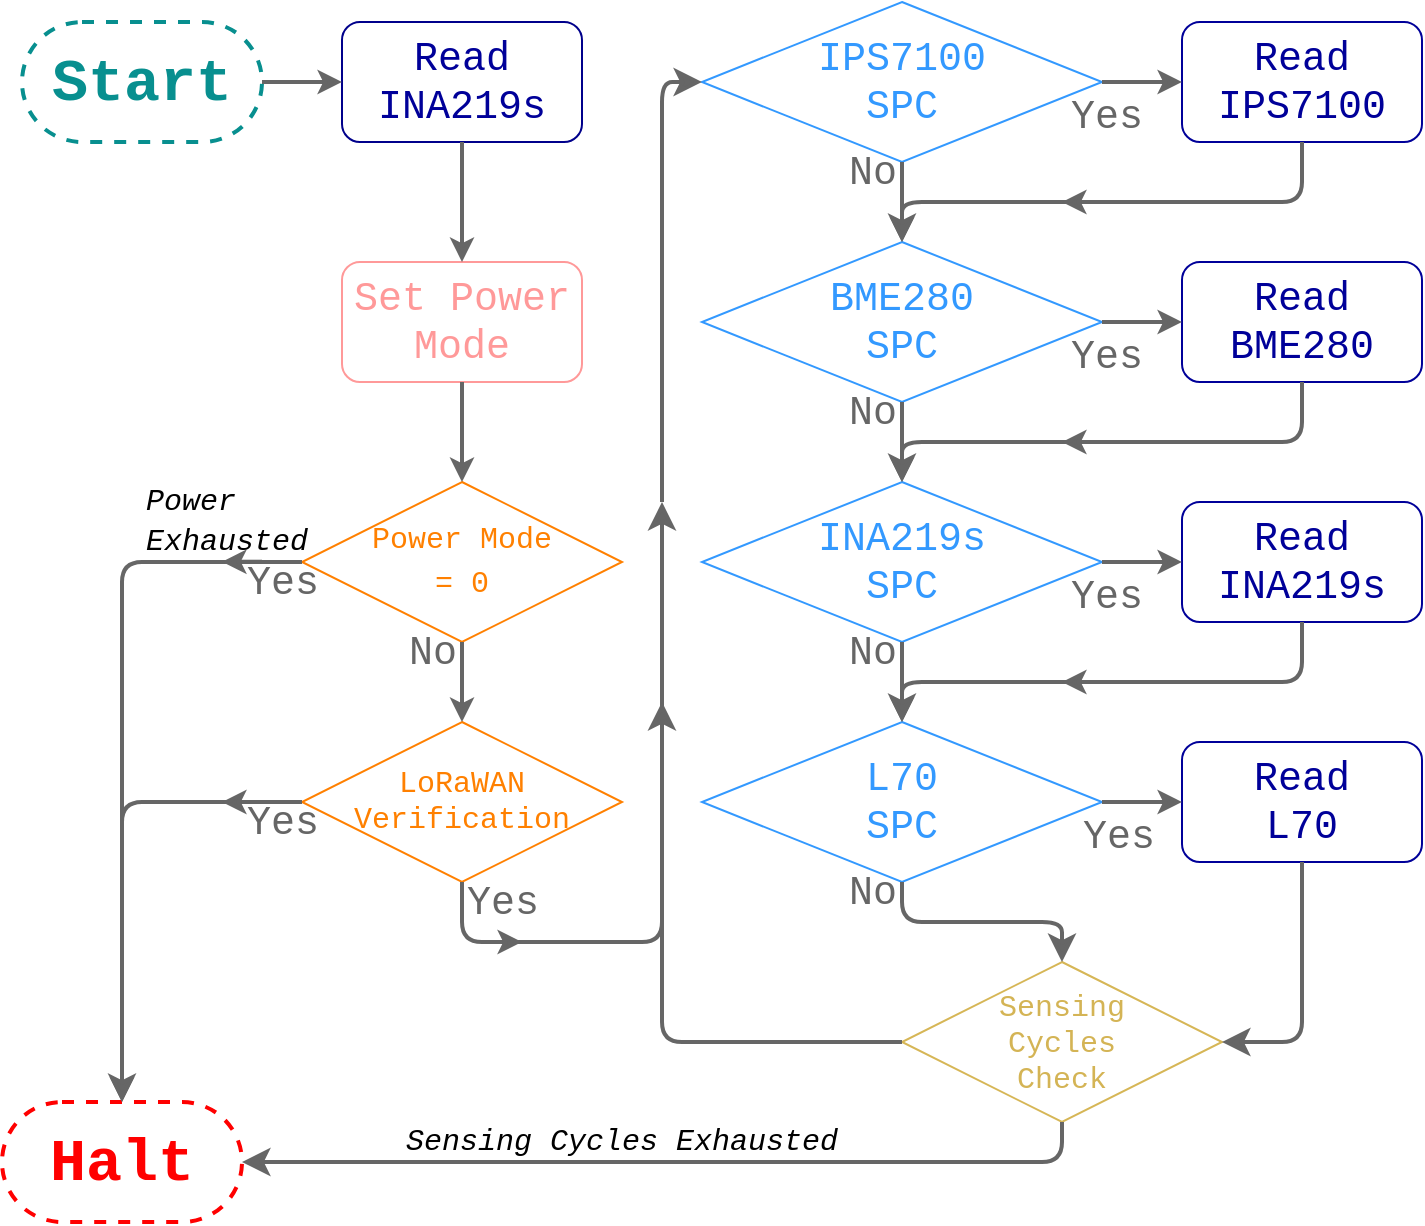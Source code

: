 <mxfile version="24.8.0">
  <diagram name="Page-1" id="m-hdq2T-ttEnODXYo0wn">
    <mxGraphModel dx="1302" dy="501" grid="1" gridSize="10" guides="1" tooltips="1" connect="1" arrows="1" fold="1" page="1" pageScale="1" pageWidth="1169" pageHeight="827" math="0" shadow="0">
      <root>
        <mxCell id="0" />
        <mxCell id="1" parent="0" />
        <mxCell id="Z7rAsoOcoWFiMxSJse_U-8" value="&lt;font style=&quot;font-size: 20px;&quot; face=&quot;Courier New&quot;&gt;No&lt;/font&gt;" style="edgeLabel;html=1;align=center;verticalAlign=middle;resizable=0;points=[];fontColor=#666666;" vertex="1" connectable="0" parent="1">
          <mxGeometry x="240" y="360.002" as="geometry">
            <mxPoint x="5" y="5" as="offset" />
          </mxGeometry>
        </mxCell>
        <mxCell id="Z7rAsoOcoWFiMxSJse_U-3" value="&lt;font style=&quot;font-size: 20px;&quot; face=&quot;Courier New&quot;&gt;No&lt;/font&gt;" style="edgeLabel;html=1;align=center;verticalAlign=middle;resizable=0;points=[];fontColor=#666666;" vertex="1" connectable="0" parent="1">
          <mxGeometry x="460" y="120.002" as="geometry">
            <mxPoint x="5" y="5" as="offset" />
          </mxGeometry>
        </mxCell>
        <mxCell id="Z7rAsoOcoWFiMxSJse_U-2" value="&lt;font style=&quot;font-size: 20px;&quot; face=&quot;Courier New&quot;&gt;No&lt;/font&gt;" style="edgeLabel;html=1;align=center;verticalAlign=middle;resizable=0;points=[];fontColor=#666666;" vertex="1" connectable="0" parent="1">
          <mxGeometry x="460" y="240.002" as="geometry">
            <mxPoint x="5" y="5" as="offset" />
          </mxGeometry>
        </mxCell>
        <mxCell id="Z7rAsoOcoWFiMxSJse_U-1" value="&lt;font style=&quot;font-size: 20px;&quot; face=&quot;Courier New&quot;&gt;No&lt;/font&gt;" style="edgeLabel;html=1;align=center;verticalAlign=middle;resizable=0;points=[];fontColor=#666666;" vertex="1" connectable="0" parent="1">
          <mxGeometry x="460" y="360.002" as="geometry">
            <mxPoint x="5" y="5" as="offset" />
          </mxGeometry>
        </mxCell>
        <mxCell id="mAioPvJ35c6o3KTTYfeK-92" value="&lt;font style=&quot;font-size: 20px;&quot; face=&quot;Courier New&quot;&gt;No&lt;/font&gt;" style="edgeLabel;html=1;align=center;verticalAlign=middle;resizable=0;points=[];fontColor=#666666;" parent="1" vertex="1" connectable="0">
          <mxGeometry x="460" y="480.002" as="geometry">
            <mxPoint x="5" y="5" as="offset" />
          </mxGeometry>
        </mxCell>
        <mxCell id="mAioPvJ35c6o3KTTYfeK-108" value="&lt;span style=&quot;font-family: &amp;quot;Courier New&amp;quot;; font-size: 20px;&quot;&gt;Yes&lt;/span&gt;" style="edgeLabel;html=1;align=center;verticalAlign=middle;resizable=0;points=[];fontColor=#666666;" parent="1" vertex="1" connectable="0">
          <mxGeometry x="280" y="490.002" as="geometry" />
        </mxCell>
        <mxCell id="mAioPvJ35c6o3KTTYfeK-102" value="&lt;span style=&quot;font-family: &amp;quot;Courier New&amp;quot;; font-size: 20px;&quot;&gt;Yes&lt;/span&gt;" style="edgeLabel;html=1;align=center;verticalAlign=middle;resizable=0;points=[];fontColor=#666666;" parent="1" vertex="1" connectable="0">
          <mxGeometry x="170" y="450.002" as="geometry" />
        </mxCell>
        <mxCell id="mAioPvJ35c6o3KTTYfeK-101" value="&lt;span style=&quot;font-family: &amp;quot;Courier New&amp;quot;; font-size: 20px;&quot;&gt;Yes&lt;/span&gt;" style="edgeLabel;html=1;align=center;verticalAlign=middle;resizable=0;points=[];fontColor=#666666;" parent="1" vertex="1" connectable="0">
          <mxGeometry x="170" y="330.002" as="geometry" />
        </mxCell>
        <mxCell id="mAioPvJ35c6o3KTTYfeK-96" value="&lt;font style=&quot;font-size: 20px;&quot; face=&quot;Courier New&quot;&gt;Yes&lt;/font&gt;" style="edgeLabel;html=1;align=center;verticalAlign=middle;resizable=0;points=[];fontColor=#666666;" parent="1" vertex="1" connectable="0">
          <mxGeometry x="584" y="350.002" as="geometry">
            <mxPoint x="-2" y="-13" as="offset" />
          </mxGeometry>
        </mxCell>
        <mxCell id="mAioPvJ35c6o3KTTYfeK-95" value="&lt;font style=&quot;font-size: 20px;&quot; face=&quot;Courier New&quot;&gt;Yes&lt;/font&gt;" style="edgeLabel;html=1;align=center;verticalAlign=middle;resizable=0;points=[];fontColor=#666666;" parent="1" vertex="1" connectable="0">
          <mxGeometry x="584" y="230.002" as="geometry">
            <mxPoint x="-2" y="-13" as="offset" />
          </mxGeometry>
        </mxCell>
        <mxCell id="mAioPvJ35c6o3KTTYfeK-94" value="&lt;font style=&quot;font-size: 20px;&quot; face=&quot;Courier New&quot;&gt;Yes&lt;/font&gt;" style="edgeLabel;html=1;align=center;verticalAlign=middle;resizable=0;points=[];fontColor=#666666;" parent="1" vertex="1" connectable="0">
          <mxGeometry x="584" y="110.002" as="geometry">
            <mxPoint x="-2" y="-13" as="offset" />
          </mxGeometry>
        </mxCell>
        <mxCell id="mAioPvJ35c6o3KTTYfeK-2" value="&lt;font size=&quot;1&quot; face=&quot;Courier New&quot; color=&quot;#088f8f&quot;&gt;&lt;b style=&quot;font-size: 30px;&quot;&gt;Start&lt;/b&gt;&lt;/font&gt;" style="rounded=1;whiteSpace=wrap;html=1;arcSize=50;strokeColor=#088F8F;dashed=1;strokeWidth=2;" parent="1" vertex="1">
          <mxGeometry x="40" y="50" width="120" height="60" as="geometry" />
        </mxCell>
        <mxCell id="mAioPvJ35c6o3KTTYfeK-4" value="&lt;font color=&quot;#000099&quot; face=&quot;Courier New&quot; style=&quot;font-size: 20px;&quot;&gt;Read INA219s&lt;/font&gt;" style="rounded=1;whiteSpace=wrap;html=1;strokeColor=#00008B;" parent="1" vertex="1">
          <mxGeometry x="200" y="50" width="120" height="60" as="geometry" />
        </mxCell>
        <mxCell id="mAioPvJ35c6o3KTTYfeK-5" value="&lt;span style=&quot;font-family: &amp;quot;Courier New&amp;quot;; font-size: 20px; background-color: rgb(255, 255, 255);&quot;&gt;&lt;font color=&quot;#ff9999&quot;&gt;Set Power Mode&lt;/font&gt;&lt;/span&gt;" style="rounded=1;whiteSpace=wrap;html=1;fillColor=#FFFFFF;strokeColor=#FF9999;" parent="1" vertex="1">
          <mxGeometry x="200" y="170" width="120" height="60" as="geometry" />
        </mxCell>
        <mxCell id="mAioPvJ35c6o3KTTYfeK-17" value="&lt;font size=&quot;1&quot; color=&quot;#ff0000&quot; face=&quot;Courier New&quot;&gt;&lt;b style=&quot;font-size: 30px;&quot;&gt;Halt&lt;/b&gt;&lt;/font&gt;" style="rounded=1;whiteSpace=wrap;html=1;arcSize=50;strokeColor=#FF0000;dashed=1;strokeWidth=2;" parent="1" vertex="1">
          <mxGeometry x="30" y="590" width="120" height="60" as="geometry" />
        </mxCell>
        <mxCell id="mAioPvJ35c6o3KTTYfeK-20" value="&lt;font style=&quot;font-size: 16px;&quot; color=&quot;#ff8000&quot; face=&quot;Courier New&quot;&gt;&lt;span style=&quot;font-size: 15px;&quot;&gt;Power Mode&lt;/span&gt;&lt;/font&gt;&lt;div style=&quot;font-size: 16px;&quot;&gt;&lt;font style=&quot;font-size: 16px;&quot; color=&quot;#ff8000&quot; face=&quot;Courier New&quot;&gt;&lt;span style=&quot;font-size: 15px;&quot;&gt;= 0&lt;/span&gt;&lt;/font&gt;&lt;/div&gt;" style="rhombus;whiteSpace=wrap;html=1;align=center;strokeColor=#FF8000;" parent="1" vertex="1">
          <mxGeometry x="180" y="280" width="160" height="80" as="geometry" />
        </mxCell>
        <mxCell id="mAioPvJ35c6o3KTTYfeK-23" value="&lt;span style=&quot;font-family: &amp;quot;Courier New&amp;quot;; font-size: 20px;&quot;&gt;&lt;font color=&quot;#3399ff&quot;&gt;BME280&lt;/font&gt;&lt;/span&gt;&lt;div&gt;&lt;span style=&quot;font-family: &amp;quot;Courier New&amp;quot;; font-size: 20px;&quot;&gt;&lt;font color=&quot;#3399ff&quot;&gt;SPC&lt;/font&gt;&lt;/span&gt;&lt;/div&gt;" style="rhombus;whiteSpace=wrap;html=1;strokeColor=#3399FF;" parent="1" vertex="1">
          <mxGeometry x="380" y="160" width="200" height="80" as="geometry" />
        </mxCell>
        <mxCell id="mAioPvJ35c6o3KTTYfeK-27" value="&lt;span style=&quot;font-family: &amp;quot;Courier New&amp;quot;; font-size: 20px;&quot;&gt;&lt;font color=&quot;#3399ff&quot;&gt;IPS7100&lt;/font&gt;&lt;/span&gt;&lt;div&gt;&lt;span style=&quot;font-family: &amp;quot;Courier New&amp;quot;; font-size: 20px;&quot;&gt;&lt;font color=&quot;#3399ff&quot;&gt;SPC&lt;/font&gt;&lt;/span&gt;&lt;/div&gt;" style="rhombus;whiteSpace=wrap;html=1;strokeColor=#3399FF;" parent="1" vertex="1">
          <mxGeometry x="380" y="40" width="200" height="80" as="geometry" />
        </mxCell>
        <mxCell id="mAioPvJ35c6o3KTTYfeK-28" value="&lt;span style=&quot;font-family: &amp;quot;Courier New&amp;quot;; font-size: 20px;&quot;&gt;&lt;font color=&quot;#3399ff&quot;&gt;INA219s&lt;/font&gt;&lt;/span&gt;&lt;div&gt;&lt;div&gt;&lt;span style=&quot;font-family: &amp;quot;Courier New&amp;quot;; font-size: 20px;&quot;&gt;&lt;font color=&quot;#3399ff&quot;&gt;SPC&lt;/font&gt;&lt;/span&gt;&lt;/div&gt;&lt;/div&gt;" style="rhombus;whiteSpace=wrap;html=1;strokeColor=#3399FF;" parent="1" vertex="1">
          <mxGeometry x="380" y="280" width="200" height="80" as="geometry" />
        </mxCell>
        <mxCell id="mAioPvJ35c6o3KTTYfeK-29" value="&lt;span style=&quot;font-family: &amp;quot;Courier New&amp;quot;; font-size: 20px;&quot;&gt;&lt;font color=&quot;#3399ff&quot;&gt;L70&lt;/font&gt;&lt;/span&gt;&lt;div&gt;&lt;span style=&quot;font-family: &amp;quot;Courier New&amp;quot;; font-size: 20px;&quot;&gt;&lt;font color=&quot;#3399ff&quot;&gt;SPC&lt;/font&gt;&lt;/span&gt;&lt;/div&gt;" style="rhombus;whiteSpace=wrap;html=1;strokeColor=#3399FF;" parent="1" vertex="1">
          <mxGeometry x="380" y="400" width="200" height="80" as="geometry" />
        </mxCell>
        <mxCell id="mAioPvJ35c6o3KTTYfeK-31" value="&lt;font color=&quot;#000099&quot; face=&quot;Courier New&quot; style=&quot;font-size: 20px;&quot;&gt;Read IPS7100&lt;/font&gt;" style="rounded=1;whiteSpace=wrap;html=1;strokeColor=#000099;" parent="1" vertex="1">
          <mxGeometry x="620" y="50" width="120" height="60" as="geometry" />
        </mxCell>
        <mxCell id="mAioPvJ35c6o3KTTYfeK-32" value="&lt;font color=&quot;#000099&quot; face=&quot;Courier New&quot; style=&quot;font-size: 20px;&quot;&gt;Read BME280&lt;/font&gt;" style="rounded=1;whiteSpace=wrap;html=1;strokeColor=#000099;" parent="1" vertex="1">
          <mxGeometry x="620" y="170" width="120" height="60" as="geometry" />
        </mxCell>
        <mxCell id="mAioPvJ35c6o3KTTYfeK-33" value="&lt;font color=&quot;#000099&quot; face=&quot;Courier New&quot; style=&quot;font-size: 20px;&quot;&gt;Read INA219s&lt;/font&gt;" style="rounded=1;whiteSpace=wrap;html=1;strokeColor=#000099;" parent="1" vertex="1">
          <mxGeometry x="620" y="290" width="120" height="60" as="geometry" />
        </mxCell>
        <mxCell id="mAioPvJ35c6o3KTTYfeK-34" value="&lt;font color=&quot;#000099&quot; face=&quot;Courier New&quot; style=&quot;font-size: 20px;&quot;&gt;Read&lt;/font&gt;&lt;div&gt;&lt;font color=&quot;#000099&quot; face=&quot;Courier New&quot; style=&quot;font-size: 20px;&quot;&gt;L70&lt;/font&gt;&lt;/div&gt;" style="rounded=1;whiteSpace=wrap;html=1;strokeColor=#000099;" parent="1" vertex="1">
          <mxGeometry x="620" y="410" width="120" height="60" as="geometry" />
        </mxCell>
        <mxCell id="mAioPvJ35c6o3KTTYfeK-37" value="&lt;font style=&quot;font-size: 15px;&quot;&gt;&lt;font color=&quot;#d4b455&quot; face=&quot;Courier New&quot; style=&quot;font-size: 15px;&quot;&gt;Sensing&lt;/font&gt;&lt;/font&gt;&lt;div&gt;&lt;font color=&quot;#d4b455&quot; face=&quot;Courier New&quot;&gt;&lt;span style=&quot;font-size: 15px;&quot;&gt;Cycles&lt;/span&gt;&lt;/font&gt;&lt;/div&gt;&lt;div&gt;&lt;font color=&quot;#d4b455&quot; face=&quot;Courier New&quot;&gt;&lt;span style=&quot;font-size: 15px;&quot;&gt;Check&lt;/span&gt;&lt;/font&gt;&lt;/div&gt;" style="rhombus;whiteSpace=wrap;html=1;align=center;strokeColor=#d6b656;fillColor=#FFFFFF;" parent="1" vertex="1">
          <mxGeometry x="480" y="520" width="160" height="80" as="geometry" />
        </mxCell>
        <mxCell id="mAioPvJ35c6o3KTTYfeK-39" value="&lt;font color=&quot;#ff8000&quot; face=&quot;Courier New&quot;&gt;&lt;span style=&quot;font-size: 15px;&quot;&gt;LoRaWAN&lt;/span&gt;&lt;/font&gt;&lt;div&gt;&lt;font color=&quot;#ff8000&quot; face=&quot;Courier New&quot;&gt;&lt;span style=&quot;font-size: 15px;&quot;&gt;Verification&lt;/span&gt;&lt;/font&gt;&lt;/div&gt;" style="rhombus;whiteSpace=wrap;html=1;align=center;strokeColor=#FF8000;" parent="1" vertex="1">
          <mxGeometry x="180" y="400" width="160" height="80" as="geometry" />
        </mxCell>
        <mxCell id="mAioPvJ35c6o3KTTYfeK-40" value="" style="endArrow=classic;html=1;rounded=0;exitX=1;exitY=0.5;exitDx=0;exitDy=0;entryX=0;entryY=0.5;entryDx=0;entryDy=0;strokeColor=#666666;strokeWidth=2;" parent="1" source="mAioPvJ35c6o3KTTYfeK-2" target="mAioPvJ35c6o3KTTYfeK-4" edge="1">
          <mxGeometry width="50" height="50" relative="1" as="geometry">
            <mxPoint x="560" y="340" as="sourcePoint" />
            <mxPoint x="610" y="290" as="targetPoint" />
          </mxGeometry>
        </mxCell>
        <mxCell id="mAioPvJ35c6o3KTTYfeK-41" value="" style="endArrow=classic;html=1;rounded=0;exitX=0.5;exitY=1;exitDx=0;exitDy=0;entryX=0.5;entryY=0;entryDx=0;entryDy=0;fontColor=#999999;strokeColor=#666666;strokeWidth=2;" parent="1" source="mAioPvJ35c6o3KTTYfeK-4" target="mAioPvJ35c6o3KTTYfeK-5" edge="1">
          <mxGeometry width="50" height="50" relative="1" as="geometry">
            <mxPoint x="170" y="90" as="sourcePoint" />
            <mxPoint x="210" y="90" as="targetPoint" />
            <Array as="points">
              <mxPoint x="260" y="140" />
            </Array>
          </mxGeometry>
        </mxCell>
        <mxCell id="mAioPvJ35c6o3KTTYfeK-42" value="" style="endArrow=classic;html=1;rounded=0;exitX=0.5;exitY=1;exitDx=0;exitDy=0;entryX=0.5;entryY=0;entryDx=0;entryDy=0;fontColor=#999999;strokeColor=#666666;strokeWidth=2;" parent="1" source="mAioPvJ35c6o3KTTYfeK-5" target="mAioPvJ35c6o3KTTYfeK-20" edge="1">
          <mxGeometry width="50" height="50" relative="1" as="geometry">
            <mxPoint x="270" y="120" as="sourcePoint" />
            <mxPoint x="270" y="180" as="targetPoint" />
          </mxGeometry>
        </mxCell>
        <mxCell id="mAioPvJ35c6o3KTTYfeK-47" value="" style="endArrow=classic;html=1;rounded=1;exitX=0;exitY=0.5;exitDx=0;exitDy=0;entryX=0.5;entryY=0;entryDx=0;entryDy=0;curved=0;strokeColor=#666666;strokeWidth=2;fontColor=#666666;" parent="1" source="mAioPvJ35c6o3KTTYfeK-39" target="mAioPvJ35c6o3KTTYfeK-17" edge="1">
          <mxGeometry width="50" height="50" relative="1" as="geometry">
            <mxPoint x="100" y="400" as="sourcePoint" />
            <mxPoint x="150" y="350" as="targetPoint" />
            <Array as="points">
              <mxPoint x="90" y="440" />
            </Array>
          </mxGeometry>
        </mxCell>
        <mxCell id="mAioPvJ35c6o3KTTYfeK-54" value="" style="endArrow=classic;html=1;rounded=0;exitX=0.5;exitY=1;exitDx=0;exitDy=0;entryX=0.5;entryY=0;entryDx=0;entryDy=0;fontColor=#666666;strokeColor=#666666;strokeWidth=2;" parent="1" source="mAioPvJ35c6o3KTTYfeK-20" target="mAioPvJ35c6o3KTTYfeK-39" edge="1">
          <mxGeometry width="50" height="50" relative="1" as="geometry">
            <mxPoint x="560" y="340" as="sourcePoint" />
            <mxPoint x="610" y="290" as="targetPoint" />
          </mxGeometry>
        </mxCell>
        <mxCell id="mAioPvJ35c6o3KTTYfeK-56" value="" style="edgeStyle=elbowEdgeStyle;elbow=vertical;endArrow=classic;html=1;rounded=1;endSize=8;startSize=8;exitX=0.5;exitY=1;exitDx=0;exitDy=0;curved=0;fontColor=#666666;strokeColor=#666666;strokeWidth=2;" parent="1" source="mAioPvJ35c6o3KTTYfeK-39" edge="1">
          <mxGeometry width="50" height="50" relative="1" as="geometry">
            <mxPoint x="240" y="470" as="sourcePoint" />
            <mxPoint x="360" y="290" as="targetPoint" />
            <Array as="points">
              <mxPoint x="310" y="510" />
            </Array>
          </mxGeometry>
        </mxCell>
        <mxCell id="mAioPvJ35c6o3KTTYfeK-57" value="" style="edgeStyle=segmentEdgeStyle;endArrow=classic;html=1;curved=0;rounded=1;endSize=8;startSize=8;entryX=0;entryY=0.5;entryDx=0;entryDy=0;strokeColor=#666666;strokeWidth=2;fontColor=#666666;" parent="1" target="mAioPvJ35c6o3KTTYfeK-27" edge="1">
          <mxGeometry width="50" height="50" relative="1" as="geometry">
            <mxPoint x="360" y="290" as="sourcePoint" />
            <mxPoint x="400" y="130" as="targetPoint" />
            <Array as="points">
              <mxPoint x="360" y="80" />
            </Array>
          </mxGeometry>
        </mxCell>
        <mxCell id="mAioPvJ35c6o3KTTYfeK-60" value="" style="edgeStyle=segmentEdgeStyle;endArrow=classic;html=1;curved=0;rounded=1;endSize=8;startSize=8;exitX=0;exitY=0.5;exitDx=0;exitDy=0;entryX=0.5;entryY=0;entryDx=0;entryDy=0;strokeColor=#666666;fontColor=#666666;strokeWidth=2;" parent="1" source="mAioPvJ35c6o3KTTYfeK-20" target="mAioPvJ35c6o3KTTYfeK-17" edge="1">
          <mxGeometry width="50" height="50" relative="1" as="geometry">
            <mxPoint x="560" y="340" as="sourcePoint" />
            <mxPoint x="610" y="290" as="targetPoint" />
            <Array as="points">
              <mxPoint x="90" y="320" />
            </Array>
          </mxGeometry>
        </mxCell>
        <mxCell id="mAioPvJ35c6o3KTTYfeK-66" value="" style="endArrow=classic;html=1;rounded=0;strokeColor=#666666;fontColor=#666666;strokeWidth=2;" parent="1" edge="1">
          <mxGeometry width="50" height="50" relative="1" as="geometry">
            <mxPoint x="160" y="319.86" as="sourcePoint" />
            <mxPoint x="140" y="319.86" as="targetPoint" />
          </mxGeometry>
        </mxCell>
        <mxCell id="mAioPvJ35c6o3KTTYfeK-68" value="" style="endArrow=classic;html=1;rounded=0;fontColor=#666666;strokeColor=#666666;strokeWidth=2;" parent="1" edge="1">
          <mxGeometry width="50" height="50" relative="1" as="geometry">
            <mxPoint x="160" y="440" as="sourcePoint" />
            <mxPoint x="140" y="440" as="targetPoint" />
          </mxGeometry>
        </mxCell>
        <mxCell id="mAioPvJ35c6o3KTTYfeK-70" value="" style="endArrow=classic;html=1;rounded=0;strokeWidth=2;strokeColor=#666666;" parent="1" edge="1">
          <mxGeometry width="50" height="50" relative="1" as="geometry">
            <mxPoint x="270" y="510" as="sourcePoint" />
            <mxPoint x="290" y="510" as="targetPoint" />
          </mxGeometry>
        </mxCell>
        <mxCell id="mAioPvJ35c6o3KTTYfeK-71" value="" style="endArrow=classic;html=1;rounded=0;exitX=0.5;exitY=1;exitDx=0;exitDy=0;entryX=0.5;entryY=0;entryDx=0;entryDy=0;fontColor=#666666;strokeWidth=2;strokeColor=#666666;" parent="1" edge="1">
          <mxGeometry width="50" height="50" relative="1" as="geometry">
            <mxPoint x="480" y="360" as="sourcePoint" />
            <mxPoint x="480" y="400" as="targetPoint" />
          </mxGeometry>
        </mxCell>
        <mxCell id="mAioPvJ35c6o3KTTYfeK-73" value="" style="endArrow=classic;html=1;rounded=0;exitX=0.5;exitY=1;exitDx=0;exitDy=0;entryX=0.5;entryY=0;entryDx=0;entryDy=0;strokeColor=#666666;strokeWidth=2;fontColor=#666666;" parent="1" source="mAioPvJ35c6o3KTTYfeK-23" target="mAioPvJ35c6o3KTTYfeK-28" edge="1">
          <mxGeometry width="50" height="50" relative="1" as="geometry">
            <mxPoint x="490" y="240" as="sourcePoint" />
            <mxPoint x="490" y="280" as="targetPoint" />
          </mxGeometry>
        </mxCell>
        <mxCell id="mAioPvJ35c6o3KTTYfeK-75" value="" style="endArrow=classic;html=1;rounded=0;exitX=0.5;exitY=1;exitDx=0;exitDy=0;entryX=0.5;entryY=0;entryDx=0;entryDy=0;strokeColor=#666666;strokeWidth=2;fontColor=#666666;" parent="1" edge="1">
          <mxGeometry width="50" height="50" relative="1" as="geometry">
            <mxPoint x="480" y="120" as="sourcePoint" />
            <mxPoint x="480" y="160" as="targetPoint" />
          </mxGeometry>
        </mxCell>
        <mxCell id="mAioPvJ35c6o3KTTYfeK-77" value="" style="edgeStyle=elbowEdgeStyle;elbow=vertical;endArrow=classic;html=1;curved=0;rounded=1;endSize=8;startSize=8;exitX=0.5;exitY=1;exitDx=0;exitDy=0;flowAnimation=0;shadow=0;strokeColor=#666666;strokeWidth=2;fontColor=#666666;" parent="1" source="mAioPvJ35c6o3KTTYfeK-31" edge="1">
          <mxGeometry width="50" height="50" relative="1" as="geometry">
            <mxPoint x="780" y="190" as="sourcePoint" />
            <mxPoint x="480" y="160" as="targetPoint" />
            <Array as="points">
              <mxPoint x="580" y="140" />
            </Array>
          </mxGeometry>
        </mxCell>
        <mxCell id="mAioPvJ35c6o3KTTYfeK-78" value="" style="edgeStyle=elbowEdgeStyle;elbow=vertical;endArrow=classic;html=1;curved=0;rounded=1;endSize=8;startSize=8;exitX=0.5;exitY=1;exitDx=0;exitDy=0;entryX=0.5;entryY=0;entryDx=0;entryDy=0;strokeColor=#666666;strokeWidth=2;fontColor=#666666;" parent="1" source="mAioPvJ35c6o3KTTYfeK-32" target="mAioPvJ35c6o3KTTYfeK-28" edge="1">
          <mxGeometry width="50" height="50" relative="1" as="geometry">
            <mxPoint x="660" y="210" as="sourcePoint" />
            <mxPoint x="480" y="268" as="targetPoint" />
            <Array as="points">
              <mxPoint x="570" y="260" />
              <mxPoint x="560" y="240" />
            </Array>
          </mxGeometry>
        </mxCell>
        <mxCell id="mAioPvJ35c6o3KTTYfeK-79" value="" style="edgeStyle=elbowEdgeStyle;elbow=vertical;endArrow=classic;html=1;curved=0;rounded=1;endSize=8;startSize=8;exitX=0.5;exitY=1;exitDx=0;exitDy=0;entryX=0.5;entryY=0;entryDx=0;entryDy=0;strokeColor=#666666;strokeWidth=2;fontColor=#666666;" parent="1" source="mAioPvJ35c6o3KTTYfeK-33" target="mAioPvJ35c6o3KTTYfeK-29" edge="1">
          <mxGeometry width="50" height="50" relative="1" as="geometry">
            <mxPoint x="660" y="330" as="sourcePoint" />
            <mxPoint x="480" y="400" as="targetPoint" />
            <Array as="points">
              <mxPoint x="570" y="380" />
              <mxPoint x="560" y="360" />
            </Array>
          </mxGeometry>
        </mxCell>
        <mxCell id="mAioPvJ35c6o3KTTYfeK-81" value="" style="endArrow=classic;html=1;rounded=0;strokeWidth=2;strokeColor=#666666;" parent="1" edge="1">
          <mxGeometry width="50" height="50" relative="1" as="geometry">
            <mxPoint x="600" y="140" as="sourcePoint" />
            <mxPoint x="560" y="140" as="targetPoint" />
          </mxGeometry>
        </mxCell>
        <mxCell id="mAioPvJ35c6o3KTTYfeK-82" value="" style="endArrow=classic;html=1;rounded=0;strokeWidth=2;strokeColor=#666666;" parent="1" edge="1">
          <mxGeometry width="50" height="50" relative="1" as="geometry">
            <mxPoint x="600" y="260" as="sourcePoint" />
            <mxPoint x="560" y="260" as="targetPoint" />
          </mxGeometry>
        </mxCell>
        <mxCell id="mAioPvJ35c6o3KTTYfeK-83" value="" style="endArrow=classic;html=1;rounded=0;fontColor=#666666;strokeWidth=2;strokeColor=#666666;" parent="1" edge="1">
          <mxGeometry width="50" height="50" relative="1" as="geometry">
            <mxPoint x="600" y="380" as="sourcePoint" />
            <mxPoint x="560" y="380" as="targetPoint" />
          </mxGeometry>
        </mxCell>
        <mxCell id="mAioPvJ35c6o3KTTYfeK-84" value="" style="endArrow=classic;html=1;rounded=0;entryX=0;entryY=0.5;entryDx=0;entryDy=0;exitX=1;exitY=0.5;exitDx=0;exitDy=0;strokeColor=#666666;strokeWidth=2;fontColor=#666666;" parent="1" source="mAioPvJ35c6o3KTTYfeK-27" target="mAioPvJ35c6o3KTTYfeK-31" edge="1">
          <mxGeometry width="50" height="50" relative="1" as="geometry">
            <mxPoint x="620" y="280" as="sourcePoint" />
            <mxPoint x="580" y="280" as="targetPoint" />
          </mxGeometry>
        </mxCell>
        <mxCell id="mAioPvJ35c6o3KTTYfeK-85" value="" style="endArrow=classic;html=1;rounded=0;exitX=1;exitY=0.5;exitDx=0;exitDy=0;entryX=0;entryY=0.5;entryDx=0;entryDy=0;strokeWidth=2;strokeColor=#666666;" parent="1" source="mAioPvJ35c6o3KTTYfeK-23" target="mAioPvJ35c6o3KTTYfeK-32" edge="1">
          <mxGeometry width="50" height="50" relative="1" as="geometry">
            <mxPoint x="630" y="290" as="sourcePoint" />
            <mxPoint x="590" y="290" as="targetPoint" />
          </mxGeometry>
        </mxCell>
        <mxCell id="mAioPvJ35c6o3KTTYfeK-86" value="" style="endArrow=classic;html=1;rounded=0;exitX=1;exitY=0.5;exitDx=0;exitDy=0;entryX=0;entryY=0.5;entryDx=0;entryDy=0;strokeColor=#666666;strokeWidth=2;fontColor=#666666;" parent="1" source="mAioPvJ35c6o3KTTYfeK-28" target="mAioPvJ35c6o3KTTYfeK-33" edge="1">
          <mxGeometry width="50" height="50" relative="1" as="geometry">
            <mxPoint x="640" y="300" as="sourcePoint" />
            <mxPoint x="600" y="300" as="targetPoint" />
          </mxGeometry>
        </mxCell>
        <mxCell id="mAioPvJ35c6o3KTTYfeK-87" value="" style="endArrow=classic;html=1;rounded=0;entryX=0;entryY=0.5;entryDx=0;entryDy=0;exitX=1;exitY=0.5;exitDx=0;exitDy=0;strokeColor=#666666;strokeWidth=2;fontColor=#666666;" parent="1" source="mAioPvJ35c6o3KTTYfeK-29" target="mAioPvJ35c6o3KTTYfeK-34" edge="1">
          <mxGeometry width="50" height="50" relative="1" as="geometry">
            <mxPoint x="590" y="440" as="sourcePoint" />
            <mxPoint x="610" y="310" as="targetPoint" />
          </mxGeometry>
        </mxCell>
        <mxCell id="mAioPvJ35c6o3KTTYfeK-89" value="" style="edgeStyle=elbowEdgeStyle;elbow=vertical;endArrow=classic;html=1;curved=0;rounded=1;endSize=8;startSize=8;exitX=0.5;exitY=1;exitDx=0;exitDy=0;entryX=1;entryY=0.5;entryDx=0;entryDy=0;strokeColor=#666666;strokeWidth=2;fontColor=#666666;" parent="1" source="mAioPvJ35c6o3KTTYfeK-34" target="mAioPvJ35c6o3KTTYfeK-37" edge="1">
          <mxGeometry width="50" height="50" relative="1" as="geometry">
            <mxPoint x="690" y="560" as="sourcePoint" />
            <mxPoint x="740" y="510" as="targetPoint" />
            <Array as="points">
              <mxPoint x="660" y="560" />
              <mxPoint x="660" y="540" />
            </Array>
          </mxGeometry>
        </mxCell>
        <mxCell id="mAioPvJ35c6o3KTTYfeK-90" value="" style="edgeStyle=elbowEdgeStyle;elbow=horizontal;endArrow=classic;html=1;curved=0;rounded=1;endSize=8;startSize=8;exitX=0.5;exitY=1;exitDx=0;exitDy=0;entryX=1;entryY=0.5;entryDx=0;entryDy=0;strokeColor=#666666;strokeWidth=2;fontColor=#666666;" parent="1" source="mAioPvJ35c6o3KTTYfeK-37" target="mAioPvJ35c6o3KTTYfeK-17" edge="1">
          <mxGeometry width="50" height="50" relative="1" as="geometry">
            <mxPoint x="330" y="660" as="sourcePoint" />
            <mxPoint x="380" y="610" as="targetPoint" />
            <Array as="points">
              <mxPoint x="560" y="620" />
            </Array>
          </mxGeometry>
        </mxCell>
        <mxCell id="mAioPvJ35c6o3KTTYfeK-91" value="" style="edgeStyle=elbowEdgeStyle;elbow=vertical;endArrow=classic;html=1;curved=0;rounded=1;endSize=8;startSize=8;exitX=0.5;exitY=1;exitDx=0;exitDy=0;entryX=0.5;entryY=0;entryDx=0;entryDy=0;strokeColor=#666666;strokeWidth=2;fontColor=#666666;" parent="1" source="mAioPvJ35c6o3KTTYfeK-29" target="mAioPvJ35c6o3KTTYfeK-37" edge="1">
          <mxGeometry width="50" height="50" relative="1" as="geometry">
            <mxPoint x="420" y="580" as="sourcePoint" />
            <mxPoint x="470" y="520" as="targetPoint" />
            <Array as="points" />
          </mxGeometry>
        </mxCell>
        <mxCell id="mAioPvJ35c6o3KTTYfeK-97" value="&lt;font style=&quot;font-size: 20px;&quot; face=&quot;Courier New&quot;&gt;Yes&lt;/font&gt;" style="edgeLabel;html=1;align=center;verticalAlign=middle;resizable=0;points=[];fontColor=#666666;" parent="1" vertex="1" connectable="0">
          <mxGeometry x="590" y="470.002" as="geometry">
            <mxPoint x="-2" y="-13" as="offset" />
          </mxGeometry>
        </mxCell>
        <mxCell id="mAioPvJ35c6o3KTTYfeK-103" value="" style="edgeStyle=segmentEdgeStyle;endArrow=classic;html=1;curved=0;rounded=1;endSize=8;startSize=8;exitX=0;exitY=0.5;exitDx=0;exitDy=0;fontColor=#666666;strokeColor=#666666;strokeWidth=2;" parent="1" source="mAioPvJ35c6o3KTTYfeK-37" edge="1">
          <mxGeometry width="50" height="50" relative="1" as="geometry">
            <mxPoint x="330" y="590" as="sourcePoint" />
            <mxPoint x="360" y="390" as="targetPoint" />
          </mxGeometry>
        </mxCell>
        <mxCell id="mAioPvJ35c6o3KTTYfeK-105" value="&lt;font size=&quot;1&quot; face=&quot;Courier New&quot; style=&quot;&quot;&gt;&lt;i style=&quot;font-size: 15px;&quot;&gt;Sensing Cycles Exhausted&lt;/i&gt;&lt;/font&gt;" style="text;html=1;align=center;verticalAlign=middle;whiteSpace=wrap;rounded=0;" parent="1" vertex="1">
          <mxGeometry x="180" y="600" width="320" height="20" as="geometry" />
        </mxCell>
        <mxCell id="Z7rAsoOcoWFiMxSJse_U-13" value="&lt;font face=&quot;Courier New&quot; style=&quot;font-size: 15px;&quot;&gt;&lt;i style=&quot;&quot;&gt;Power&lt;/i&gt;&lt;/font&gt;&lt;div style=&quot;font-size: 15px;&quot;&gt;&lt;font face=&quot;Courier New&quot; style=&quot;font-size: 15px;&quot;&gt;&lt;i style=&quot;&quot;&gt;Exhausted&lt;/i&gt;&lt;/font&gt;&lt;/div&gt;" style="text;html=1;align=left;verticalAlign=middle;whiteSpace=wrap;rounded=0;rotation=0;" vertex="1" parent="1">
          <mxGeometry x="100" y="280" width="110" height="40" as="geometry" />
        </mxCell>
      </root>
    </mxGraphModel>
  </diagram>
</mxfile>

